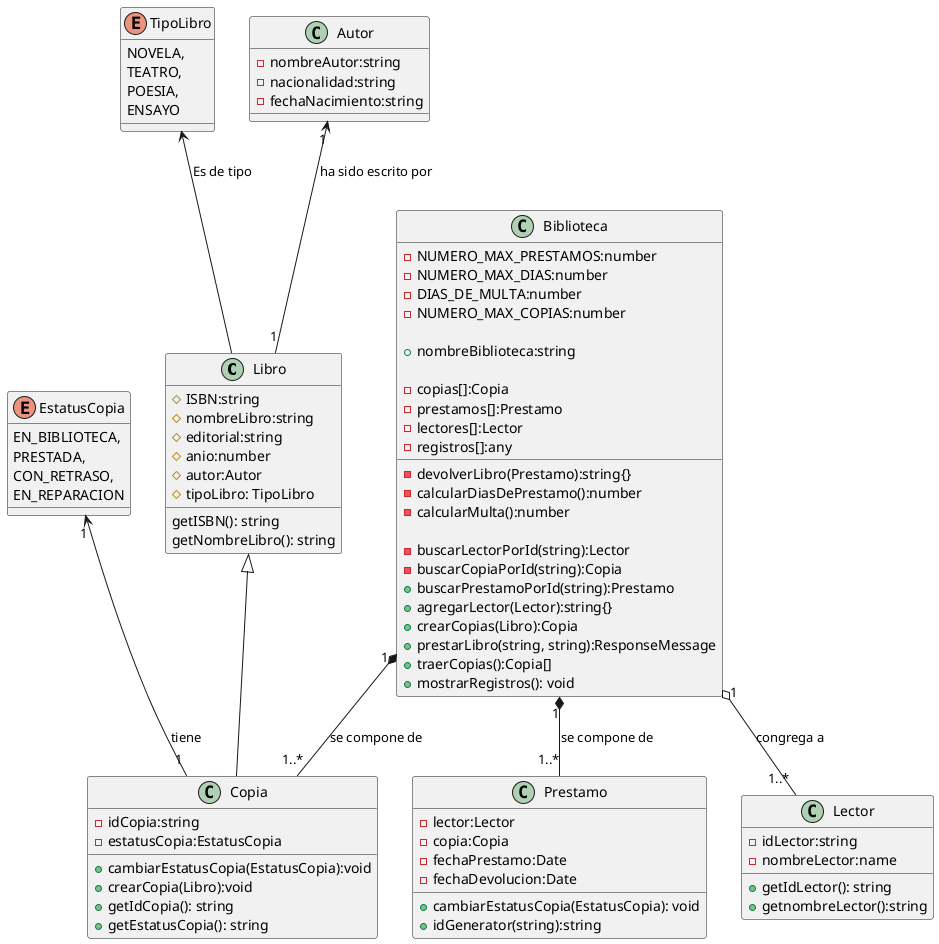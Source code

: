 @startuml "La biblioteca"

class Libro {
    # ISBN:string
    # nombreLibro:string
    # editorial:string
    # anio:number
    # autor:Autor
    # tipoLibro: TipoLibro

    getISBN(): string
    getNombreLibro(): string

}

enum TipoLibro {
    NOVELA,
    TEATRO,
    POESIA,
    ENSAYO
}

class Autor {
    - nombreAutor:string
    - nacionalidad:string
    - fechaNacimiento:string
}

class Copia extends Libro {
    - idCopia:string
    - estatusCopia:EstatusCopia
    + cambiarEstatusCopia(EstatusCopia):void
    + crearCopia(Libro):void
    + getIdCopia(): string
    + getEstatusCopia(): string 
}

enum EstatusCopia {
    EN_BIBLIOTECA,
    PRESTADA,
    CON_RETRASO,
    EN_REPARACION
}

class Biblioteca {

    - NUMERO_MAX_PRESTAMOS:number
    - NUMERO_MAX_DIAS:number
    - DIAS_DE_MULTA:number
    - NUMERO_MAX_COPIAS:number

    + nombreBiblioteca:string

    - copias[]:Copia
    - prestamos[]:Prestamo
    - lectores[]:Lector
    - registros[]:any

    - devolverLibro(Prestamo):string{}
    - calcularDiasDePrestamo():number
    - calcularMulta():number

    - buscarLectorPorId(string):Lector
    - buscarCopiaPorId(string):Copia
    + buscarPrestamoPorId(string):Prestamo
    + agregarLector(Lector):string{}
    + crearCopias(Libro):Copia
    + prestarLibro(string, string):ResponseMessage
    + traerCopias():Copia[]
    + mostrarRegistros(): void
}

class Lector {
    - idLector:string
    - nombreLector:name

    + getIdLector(): string
    + getnombreLector():string
}

class Prestamo {
    - lector:Lector
    - copia:Copia
    - fechaPrestamo:Date
    - fechaDevolucion:Date

    + cambiarEstatusCopia(EstatusCopia): void
    + idGenerator(string):string
}

TipoLibro <-- Libro: "Es de tipo"
Autor "1" <-- "1" Libro: "ha sido escrito por"
EstatusCopia "1" <-- "1" Copia: "tiene"
Biblioteca "1" o-- "1..*" Lector: "congrega a"
Biblioteca "1" *-- "1..*" Copia: "se compone de"
Biblioteca "1" *-- "1..*" Prestamo: "se compone de"

@enduml